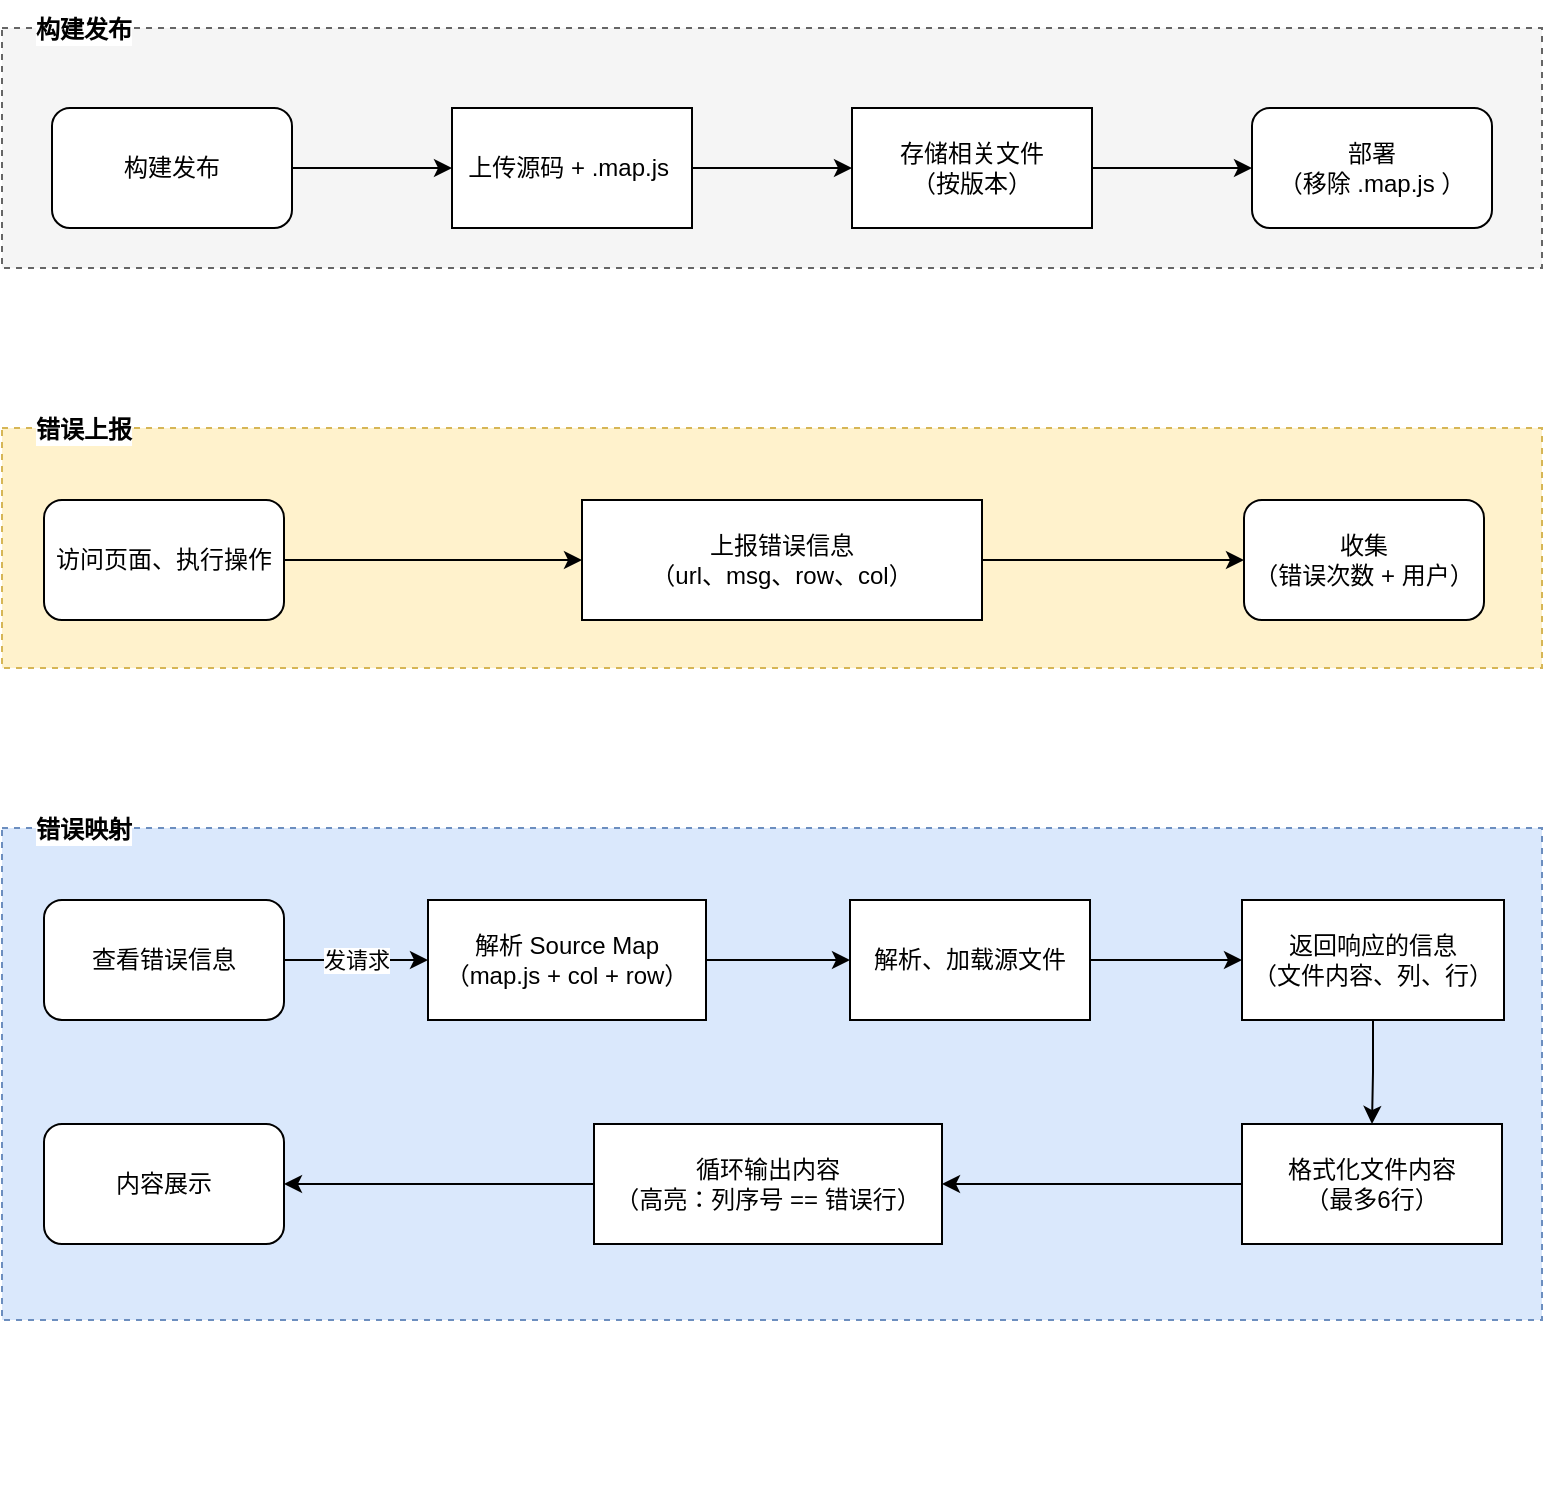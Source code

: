 <mxfile version="15.9.6" type="github">
  <diagram id="pZQMCUr6yJLG4EFSLoPx" name="第 1 页">
    <mxGraphModel dx="1422" dy="762" grid="1" gridSize="10" guides="1" tooltips="1" connect="1" arrows="1" fold="1" page="1" pageScale="1" pageWidth="827" pageHeight="1169" math="0" shadow="0">
      <root>
        <mxCell id="0" />
        <mxCell id="1" parent="0" />
        <mxCell id="BaaceGgCGwtU6mIDuVlY-11" value="" style="group" vertex="1" connectable="0" parent="1">
          <mxGeometry x="29" y="26" width="770" height="134" as="geometry" />
        </mxCell>
        <mxCell id="BaaceGgCGwtU6mIDuVlY-9" value="" style="rounded=0;whiteSpace=wrap;html=1;dashed=1;fillColor=#f5f5f5;fontColor=#333333;strokeColor=#666666;" vertex="1" parent="BaaceGgCGwtU6mIDuVlY-11">
          <mxGeometry y="14" width="770" height="120" as="geometry" />
        </mxCell>
        <mxCell id="BaaceGgCGwtU6mIDuVlY-10" value="构建发布" style="text;html=1;strokeColor=none;fillColor=none;align=center;verticalAlign=middle;whiteSpace=wrap;rounded=0;dashed=1;labelBackgroundColor=default;labelBorderColor=none;fontStyle=1" vertex="1" parent="BaaceGgCGwtU6mIDuVlY-11">
          <mxGeometry x="11" width="60" height="30" as="geometry" />
        </mxCell>
        <mxCell id="BaaceGgCGwtU6mIDuVlY-4" style="edgeStyle=orthogonalEdgeStyle;rounded=0;orthogonalLoop=1;jettySize=auto;html=1;" edge="1" parent="1" source="BaaceGgCGwtU6mIDuVlY-1" target="BaaceGgCGwtU6mIDuVlY-3">
          <mxGeometry relative="1" as="geometry" />
        </mxCell>
        <mxCell id="BaaceGgCGwtU6mIDuVlY-1" value="构建发布" style="rounded=1;whiteSpace=wrap;html=1;" vertex="1" parent="1">
          <mxGeometry x="54" y="80" width="120" height="60" as="geometry" />
        </mxCell>
        <mxCell id="BaaceGgCGwtU6mIDuVlY-6" value="" style="edgeStyle=orthogonalEdgeStyle;rounded=0;orthogonalLoop=1;jettySize=auto;html=1;" edge="1" parent="1" source="BaaceGgCGwtU6mIDuVlY-3" target="BaaceGgCGwtU6mIDuVlY-5">
          <mxGeometry relative="1" as="geometry" />
        </mxCell>
        <mxCell id="BaaceGgCGwtU6mIDuVlY-3" value="上传源码 + .map.js&amp;nbsp;" style="rounded=0;whiteSpace=wrap;html=1;" vertex="1" parent="1">
          <mxGeometry x="254" y="80" width="120" height="60" as="geometry" />
        </mxCell>
        <mxCell id="BaaceGgCGwtU6mIDuVlY-8" style="edgeStyle=orthogonalEdgeStyle;rounded=0;orthogonalLoop=1;jettySize=auto;html=1;" edge="1" parent="1" source="BaaceGgCGwtU6mIDuVlY-5" target="BaaceGgCGwtU6mIDuVlY-7">
          <mxGeometry relative="1" as="geometry" />
        </mxCell>
        <mxCell id="BaaceGgCGwtU6mIDuVlY-5" value="存储相关文件&lt;br&gt;（按版本）" style="whiteSpace=wrap;html=1;rounded=0;" vertex="1" parent="1">
          <mxGeometry x="454" y="80" width="120" height="60" as="geometry" />
        </mxCell>
        <mxCell id="BaaceGgCGwtU6mIDuVlY-7" value="部署&lt;br&gt;（移除 .map.js&amp;nbsp;）" style="rounded=1;whiteSpace=wrap;html=1;" vertex="1" parent="1">
          <mxGeometry x="654" y="80" width="120" height="60" as="geometry" />
        </mxCell>
        <mxCell id="BaaceGgCGwtU6mIDuVlY-12" value="" style="group" vertex="1" connectable="0" parent="1">
          <mxGeometry x="29" y="226" width="770" height="134" as="geometry" />
        </mxCell>
        <mxCell id="BaaceGgCGwtU6mIDuVlY-13" value="" style="rounded=0;whiteSpace=wrap;html=1;dashed=1;fillColor=#fff2cc;strokeColor=#d6b656;" vertex="1" parent="BaaceGgCGwtU6mIDuVlY-12">
          <mxGeometry y="14" width="770" height="120" as="geometry" />
        </mxCell>
        <mxCell id="BaaceGgCGwtU6mIDuVlY-14" value="错误上报" style="text;html=1;strokeColor=none;fillColor=none;align=center;verticalAlign=middle;whiteSpace=wrap;rounded=0;dashed=1;labelBackgroundColor=default;labelBorderColor=none;fontStyle=1" vertex="1" parent="BaaceGgCGwtU6mIDuVlY-12">
          <mxGeometry x="11" width="60" height="30" as="geometry" />
        </mxCell>
        <mxCell id="BaaceGgCGwtU6mIDuVlY-23" style="edgeStyle=orthogonalEdgeStyle;rounded=0;orthogonalLoop=1;jettySize=auto;html=1;" edge="1" parent="BaaceGgCGwtU6mIDuVlY-12" source="BaaceGgCGwtU6mIDuVlY-15" target="BaaceGgCGwtU6mIDuVlY-22">
          <mxGeometry relative="1" as="geometry" />
        </mxCell>
        <mxCell id="BaaceGgCGwtU6mIDuVlY-15" value="访问页面、执行操作" style="rounded=1;whiteSpace=wrap;html=1;" vertex="1" parent="BaaceGgCGwtU6mIDuVlY-12">
          <mxGeometry x="21" y="50" width="120" height="60" as="geometry" />
        </mxCell>
        <mxCell id="BaaceGgCGwtU6mIDuVlY-25" style="edgeStyle=orthogonalEdgeStyle;rounded=0;orthogonalLoop=1;jettySize=auto;html=1;" edge="1" parent="BaaceGgCGwtU6mIDuVlY-12" source="BaaceGgCGwtU6mIDuVlY-22" target="BaaceGgCGwtU6mIDuVlY-24">
          <mxGeometry relative="1" as="geometry" />
        </mxCell>
        <mxCell id="BaaceGgCGwtU6mIDuVlY-22" value="上报错误信息&lt;br&gt;（url、msg、row、col）" style="rounded=0;whiteSpace=wrap;html=1;labelBackgroundColor=default;labelBorderColor=none;" vertex="1" parent="BaaceGgCGwtU6mIDuVlY-12">
          <mxGeometry x="290" y="50" width="200" height="60" as="geometry" />
        </mxCell>
        <mxCell id="BaaceGgCGwtU6mIDuVlY-24" value="收集&lt;br&gt;（错误次数 + 用户）" style="rounded=1;whiteSpace=wrap;html=1;" vertex="1" parent="BaaceGgCGwtU6mIDuVlY-12">
          <mxGeometry x="621" y="50" width="120" height="60" as="geometry" />
        </mxCell>
        <mxCell id="BaaceGgCGwtU6mIDuVlY-26" value="" style="group" vertex="1" connectable="0" parent="1">
          <mxGeometry x="29" y="420" width="770" height="350" as="geometry" />
        </mxCell>
        <mxCell id="BaaceGgCGwtU6mIDuVlY-27" value="" style="rounded=0;whiteSpace=wrap;html=1;dashed=1;fillColor=#dae8fc;strokeColor=#6c8ebf;" vertex="1" parent="BaaceGgCGwtU6mIDuVlY-26">
          <mxGeometry y="20" width="770" height="246" as="geometry" />
        </mxCell>
        <mxCell id="BaaceGgCGwtU6mIDuVlY-28" value="错误映射" style="text;html=1;strokeColor=none;fillColor=none;align=center;verticalAlign=middle;whiteSpace=wrap;rounded=0;dashed=1;labelBackgroundColor=default;labelBorderColor=none;fontStyle=1" vertex="1" parent="BaaceGgCGwtU6mIDuVlY-26">
          <mxGeometry x="11" y="6" width="60" height="30" as="geometry" />
        </mxCell>
        <mxCell id="BaaceGgCGwtU6mIDuVlY-35" value="发请求" style="edgeStyle=orthogonalEdgeStyle;rounded=0;orthogonalLoop=1;jettySize=auto;html=1;" edge="1" parent="BaaceGgCGwtU6mIDuVlY-26" source="BaaceGgCGwtU6mIDuVlY-30" target="BaaceGgCGwtU6mIDuVlY-34">
          <mxGeometry relative="1" as="geometry" />
        </mxCell>
        <mxCell id="BaaceGgCGwtU6mIDuVlY-30" value="查看错误信息" style="rounded=1;whiteSpace=wrap;html=1;" vertex="1" parent="BaaceGgCGwtU6mIDuVlY-26">
          <mxGeometry x="21" y="56" width="120" height="60" as="geometry" />
        </mxCell>
        <mxCell id="BaaceGgCGwtU6mIDuVlY-34" value="解析 Source Map&lt;br&gt;（map.js + col + row）" style="rounded=0;whiteSpace=wrap;html=1;labelBackgroundColor=default;labelBorderColor=none;" vertex="1" parent="BaaceGgCGwtU6mIDuVlY-26">
          <mxGeometry x="213" y="56" width="139" height="60" as="geometry" />
        </mxCell>
        <mxCell id="BaaceGgCGwtU6mIDuVlY-38" value="返回响应的信息&lt;br&gt;（文件内容、列、行）" style="whiteSpace=wrap;html=1;rounded=0;labelBackgroundColor=default;labelBorderColor=none;" vertex="1" parent="BaaceGgCGwtU6mIDuVlY-26">
          <mxGeometry x="620" y="56" width="131" height="60" as="geometry" />
        </mxCell>
        <mxCell id="BaaceGgCGwtU6mIDuVlY-36" value="解析、加载源文件" style="whiteSpace=wrap;html=1;rounded=0;labelBackgroundColor=default;labelBorderColor=none;" vertex="1" parent="BaaceGgCGwtU6mIDuVlY-26">
          <mxGeometry x="424" y="56" width="120" height="60" as="geometry" />
        </mxCell>
        <mxCell id="BaaceGgCGwtU6mIDuVlY-37" value="" style="edgeStyle=orthogonalEdgeStyle;rounded=0;orthogonalLoop=1;jettySize=auto;html=1;labelBackgroundColor=none;" edge="1" parent="BaaceGgCGwtU6mIDuVlY-26" source="BaaceGgCGwtU6mIDuVlY-34" target="BaaceGgCGwtU6mIDuVlY-36">
          <mxGeometry relative="1" as="geometry" />
        </mxCell>
        <mxCell id="BaaceGgCGwtU6mIDuVlY-39" value="" style="edgeStyle=orthogonalEdgeStyle;rounded=0;orthogonalLoop=1;jettySize=auto;html=1;labelBackgroundColor=none;" edge="1" parent="BaaceGgCGwtU6mIDuVlY-26" source="BaaceGgCGwtU6mIDuVlY-36" target="BaaceGgCGwtU6mIDuVlY-38">
          <mxGeometry relative="1" as="geometry" />
        </mxCell>
        <mxCell id="BaaceGgCGwtU6mIDuVlY-41" value="格式化文件内容&lt;br&gt;（最多6行）" style="whiteSpace=wrap;html=1;rounded=0;labelBackgroundColor=default;labelBorderColor=none;" vertex="1" parent="BaaceGgCGwtU6mIDuVlY-26">
          <mxGeometry x="620" y="168" width="130" height="60" as="geometry" />
        </mxCell>
        <mxCell id="BaaceGgCGwtU6mIDuVlY-42" value="" style="edgeStyle=orthogonalEdgeStyle;rounded=0;orthogonalLoop=1;jettySize=auto;html=1;labelBackgroundColor=none;" edge="1" parent="BaaceGgCGwtU6mIDuVlY-26" source="BaaceGgCGwtU6mIDuVlY-38" target="BaaceGgCGwtU6mIDuVlY-41">
          <mxGeometry relative="1" as="geometry" />
        </mxCell>
        <mxCell id="BaaceGgCGwtU6mIDuVlY-47" style="edgeStyle=orthogonalEdgeStyle;rounded=0;orthogonalLoop=1;jettySize=auto;html=1;labelBackgroundColor=none;" edge="1" parent="BaaceGgCGwtU6mIDuVlY-26" source="BaaceGgCGwtU6mIDuVlY-43" target="BaaceGgCGwtU6mIDuVlY-46">
          <mxGeometry relative="1" as="geometry" />
        </mxCell>
        <mxCell id="BaaceGgCGwtU6mIDuVlY-43" value="循环输出内容&lt;br&gt;（高亮：列序号 == 错误行）" style="whiteSpace=wrap;html=1;rounded=0;labelBackgroundColor=default;labelBorderColor=none;" vertex="1" parent="BaaceGgCGwtU6mIDuVlY-26">
          <mxGeometry x="296" y="168" width="174" height="60" as="geometry" />
        </mxCell>
        <mxCell id="BaaceGgCGwtU6mIDuVlY-44" value="" style="edgeStyle=orthogonalEdgeStyle;rounded=0;orthogonalLoop=1;jettySize=auto;html=1;labelBackgroundColor=none;" edge="1" parent="BaaceGgCGwtU6mIDuVlY-26" source="BaaceGgCGwtU6mIDuVlY-41" target="BaaceGgCGwtU6mIDuVlY-43">
          <mxGeometry relative="1" as="geometry" />
        </mxCell>
        <mxCell id="BaaceGgCGwtU6mIDuVlY-46" value="内容展示" style="rounded=1;whiteSpace=wrap;html=1;" vertex="1" parent="BaaceGgCGwtU6mIDuVlY-26">
          <mxGeometry x="21" y="168" width="120" height="60" as="geometry" />
        </mxCell>
      </root>
    </mxGraphModel>
  </diagram>
</mxfile>
